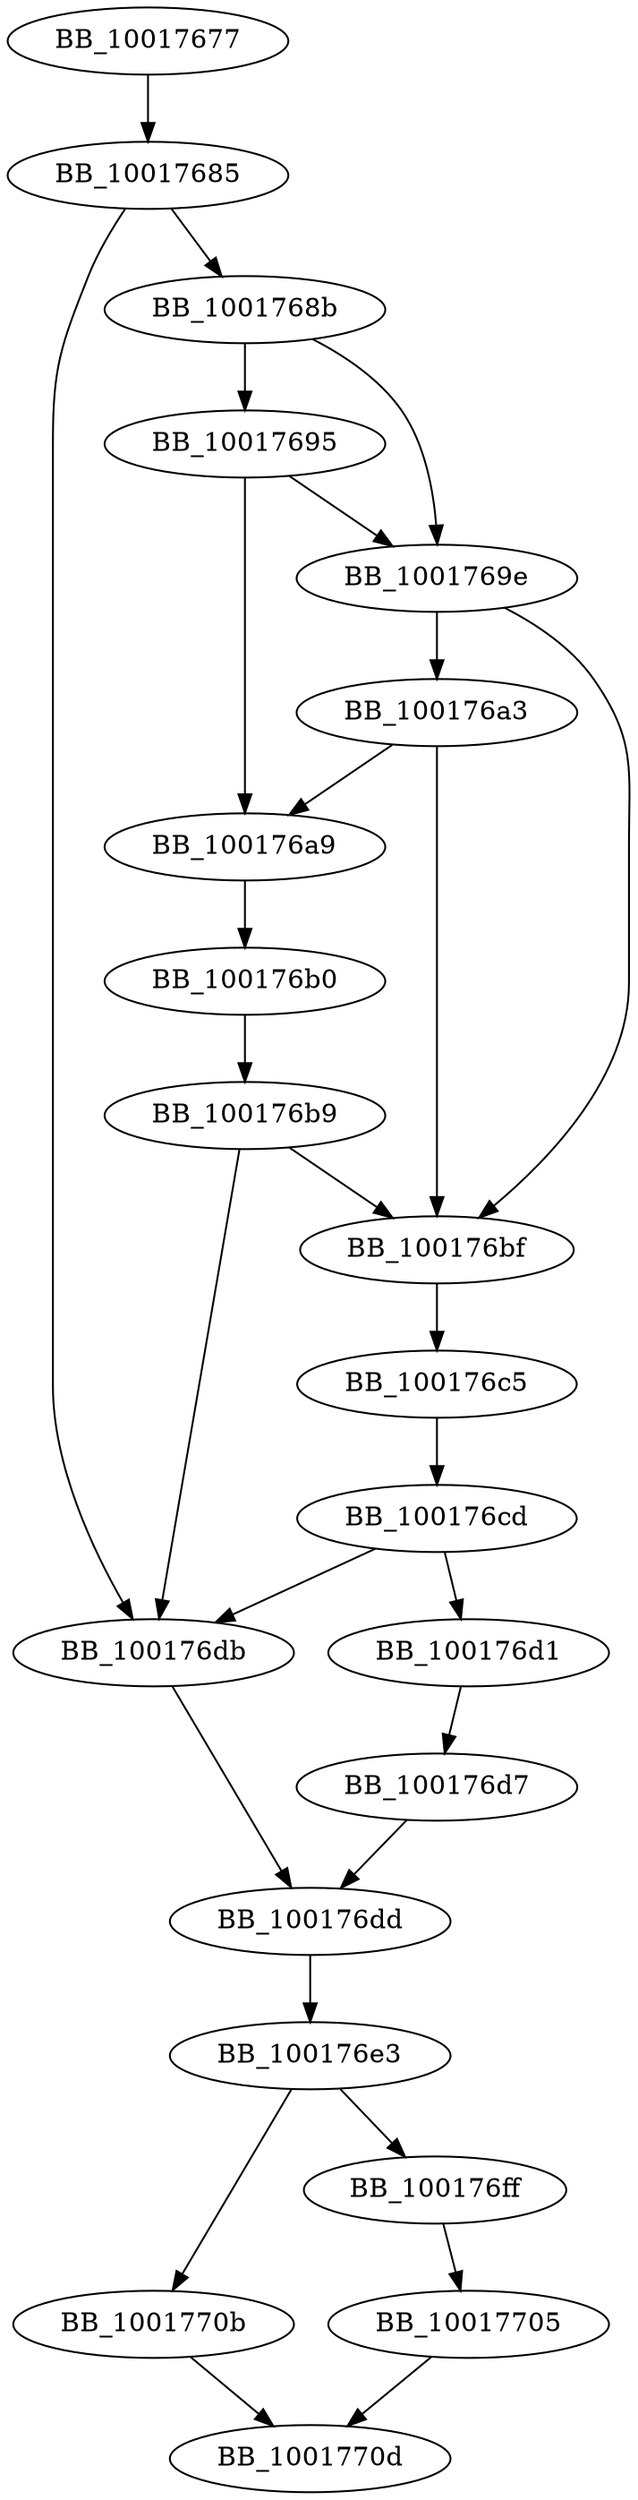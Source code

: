 DiGraph __close_nolock{
BB_10017677->BB_10017685
BB_10017685->BB_1001768b
BB_10017685->BB_100176db
BB_1001768b->BB_10017695
BB_1001768b->BB_1001769e
BB_10017695->BB_1001769e
BB_10017695->BB_100176a9
BB_1001769e->BB_100176a3
BB_1001769e->BB_100176bf
BB_100176a3->BB_100176a9
BB_100176a3->BB_100176bf
BB_100176a9->BB_100176b0
BB_100176b0->BB_100176b9
BB_100176b9->BB_100176bf
BB_100176b9->BB_100176db
BB_100176bf->BB_100176c5
BB_100176c5->BB_100176cd
BB_100176cd->BB_100176d1
BB_100176cd->BB_100176db
BB_100176d1->BB_100176d7
BB_100176d7->BB_100176dd
BB_100176db->BB_100176dd
BB_100176dd->BB_100176e3
BB_100176e3->BB_100176ff
BB_100176e3->BB_1001770b
BB_100176ff->BB_10017705
BB_10017705->BB_1001770d
BB_1001770b->BB_1001770d
}
